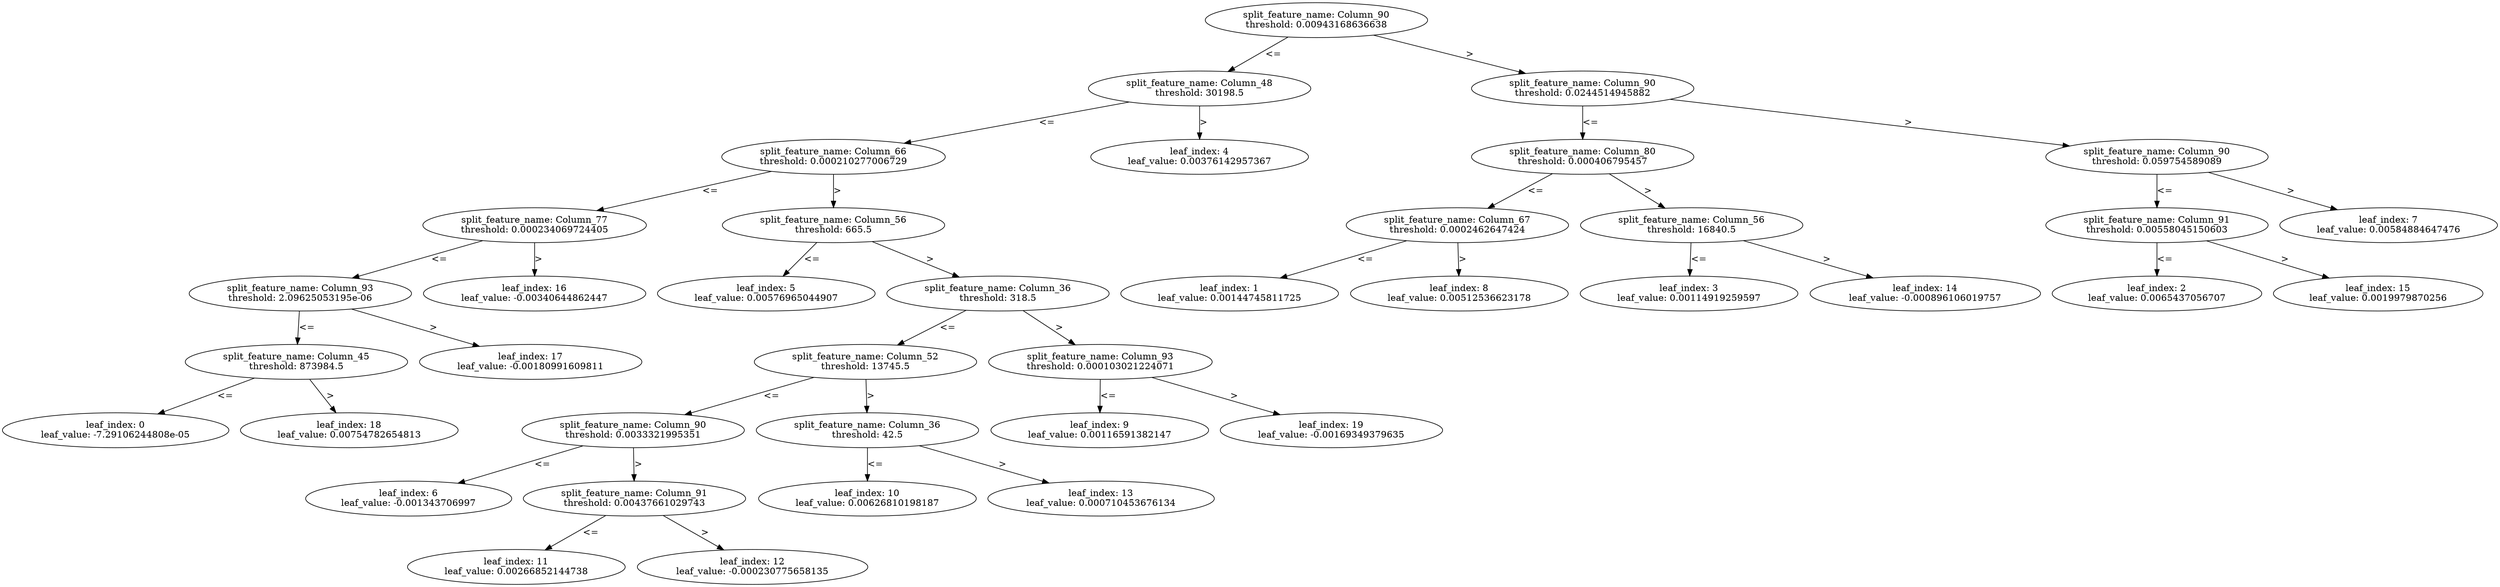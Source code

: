 digraph Tree64 {
	split0 [label="split_feature_name: Column_90\nthreshold: 0.00943168636638"]
	split3 [label="split_feature_name: Column_48\nthreshold: 30198.5"]
	split4 [label="split_feature_name: Column_66\nthreshold: 0.000210277006729"]
	split15 [label="split_feature_name: Column_77\nthreshold: 0.000234069724405"]
	split16 [label="split_feature_name: Column_93\nthreshold: 2.09625053195e-06"]
	split17 [label="split_feature_name: Column_45\nthreshold: 873984.5"]
	leaf0 [label="leaf_index: 0\nleaf_value: -7.29106244808e-05"]
	split17 -> leaf0 [label="<="]
	leaf18 [label="leaf_index: 18\nleaf_value: 0.00754782654813"]
	split17 -> leaf18 [label=">"]
	split16 -> split17 [label="<="]
	leaf17 [label="leaf_index: 17\nleaf_value: -0.00180991609811"]
	split16 -> leaf17 [label=">"]
	split15 -> split16 [label="<="]
	leaf16 [label="leaf_index: 16\nleaf_value: -0.00340644862447"]
	split15 -> leaf16 [label=">"]
	split4 -> split15 [label="<="]
	split5 [label="split_feature_name: Column_56\nthreshold: 665.5"]
	leaf5 [label="leaf_index: 5\nleaf_value: 0.00576965044907"]
	split5 -> leaf5 [label="<="]
	split8 [label="split_feature_name: Column_36\nthreshold: 318.5"]
	split9 [label="split_feature_name: Column_52\nthreshold: 13745.5"]
	split10 [label="split_feature_name: Column_90\nthreshold: 0.0033321995351"]
	leaf6 [label="leaf_index: 6\nleaf_value: -0.001343706997"]
	split10 -> leaf6 [label="<="]
	split11 [label="split_feature_name: Column_91\nthreshold: 0.00437661029743"]
	leaf11 [label="leaf_index: 11\nleaf_value: 0.00266852144738"]
	split11 -> leaf11 [label="<="]
	leaf12 [label="leaf_index: 12\nleaf_value: -0.000230775658135"]
	split11 -> leaf12 [label=">"]
	split10 -> split11 [label=">"]
	split9 -> split10 [label="<="]
	split12 [label="split_feature_name: Column_36\nthreshold: 42.5"]
	leaf10 [label="leaf_index: 10\nleaf_value: 0.00626810198187"]
	split12 -> leaf10 [label="<="]
	leaf13 [label="leaf_index: 13\nleaf_value: 0.000710453676134"]
	split12 -> leaf13 [label=">"]
	split9 -> split12 [label=">"]
	split8 -> split9 [label="<="]
	split18 [label="split_feature_name: Column_93\nthreshold: 0.000103021224071"]
	leaf9 [label="leaf_index: 9\nleaf_value: 0.00116591382147"]
	split18 -> leaf9 [label="<="]
	leaf19 [label="leaf_index: 19\nleaf_value: -0.00169349379635"]
	split18 -> leaf19 [label=">"]
	split8 -> split18 [label=">"]
	split5 -> split8 [label=">"]
	split4 -> split5 [label=">"]
	split3 -> split4 [label="<="]
	leaf4 [label="leaf_index: 4\nleaf_value: 0.00376142957367"]
	split3 -> leaf4 [label=">"]
	split0 -> split3 [label="<="]
	split1 [label="split_feature_name: Column_90\nthreshold: 0.0244514945882"]
	split2 [label="split_feature_name: Column_80\nthreshold: 0.000406795457"]
	split7 [label="split_feature_name: Column_67\nthreshold: 0.0002462647424"]
	leaf1 [label="leaf_index: 1\nleaf_value: 0.00144745811725"]
	split7 -> leaf1 [label="<="]
	leaf8 [label="leaf_index: 8\nleaf_value: 0.00512536623178"]
	split7 -> leaf8 [label=">"]
	split2 -> split7 [label="<="]
	split13 [label="split_feature_name: Column_56\nthreshold: 16840.5"]
	leaf3 [label="leaf_index: 3\nleaf_value: 0.00114919259597"]
	split13 -> leaf3 [label="<="]
	leaf14 [label="leaf_index: 14\nleaf_value: -0.000896106019757"]
	split13 -> leaf14 [label=">"]
	split2 -> split13 [label=">"]
	split1 -> split2 [label="<="]
	split6 [label="split_feature_name: Column_90\nthreshold: 0.059754589089"]
	split14 [label="split_feature_name: Column_91\nthreshold: 0.00558045150603"]
	leaf2 [label="leaf_index: 2\nleaf_value: 0.0065437056707"]
	split14 -> leaf2 [label="<="]
	leaf15 [label="leaf_index: 15\nleaf_value: 0.0019979870256"]
	split14 -> leaf15 [label=">"]
	split6 -> split14 [label="<="]
	leaf7 [label="leaf_index: 7\nleaf_value: 0.00584884647476"]
	split6 -> leaf7 [label=">"]
	split1 -> split6 [label=">"]
	split0 -> split1 [label=">"]
}
